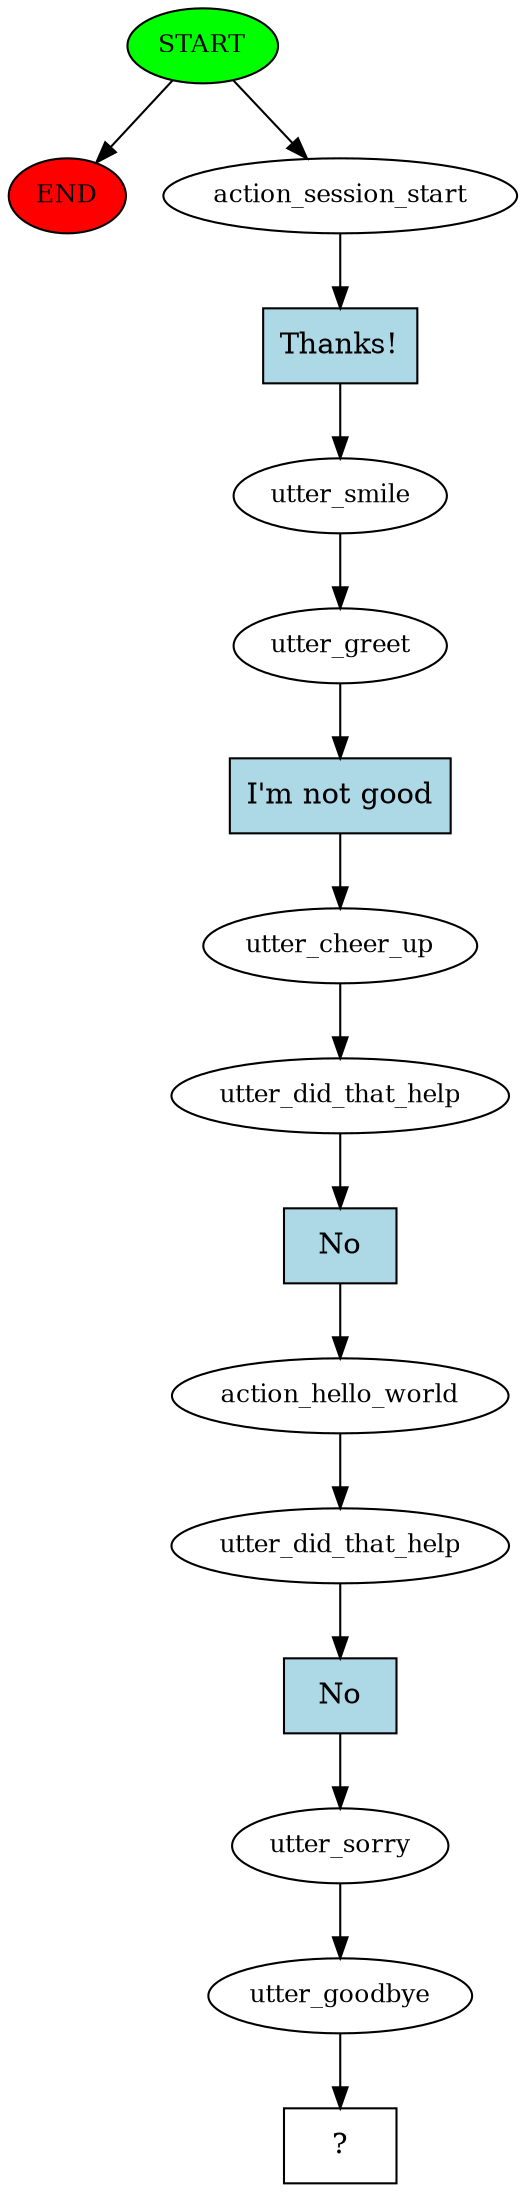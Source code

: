 digraph  {
0 [class="start active", fillcolor=green, fontsize=12, label=START, style=filled];
"-1" [class=end, fillcolor=red, fontsize=12, label=END, style=filled];
1 [class=active, fontsize=12, label=action_session_start];
2 [class=active, fontsize=12, label=utter_smile];
3 [class=active, fontsize=12, label=utter_greet];
4 [class=active, fontsize=12, label=utter_cheer_up];
5 [class=active, fontsize=12, label=utter_did_that_help];
6 [class=active, fontsize=12, label=action_hello_world];
7 [class=active, fontsize=12, label=utter_did_that_help];
8 [class=active, fontsize=12, label=utter_sorry];
9 [class=active, fontsize=12, label=utter_goodbye];
10 [class="intent dashed active", label="  ?  ", shape=rect];
11 [class="intent active", fillcolor=lightblue, label="Thanks!", shape=rect, style=filled];
12 [class="intent active", fillcolor=lightblue, label="I'm not good", shape=rect, style=filled];
13 [class="intent active", fillcolor=lightblue, label=No, shape=rect, style=filled];
14 [class="intent active", fillcolor=lightblue, label=No, shape=rect, style=filled];
0 -> "-1"  [class="", key=NONE, label=""];
0 -> 1  [class=active, key=NONE, label=""];
1 -> 11  [class=active, key=0];
2 -> 3  [class=active, key=NONE, label=""];
3 -> 12  [class=active, key=0];
4 -> 5  [class=active, key=NONE, label=""];
5 -> 13  [class=active, key=0];
6 -> 7  [class=active, key=NONE, label=""];
7 -> 14  [class=active, key=0];
8 -> 9  [class=active, key=NONE, label=""];
9 -> 10  [class=active, key=NONE, label=""];
11 -> 2  [class=active, key=0];
12 -> 4  [class=active, key=0];
13 -> 6  [class=active, key=0];
14 -> 8  [class=active, key=0];
}
